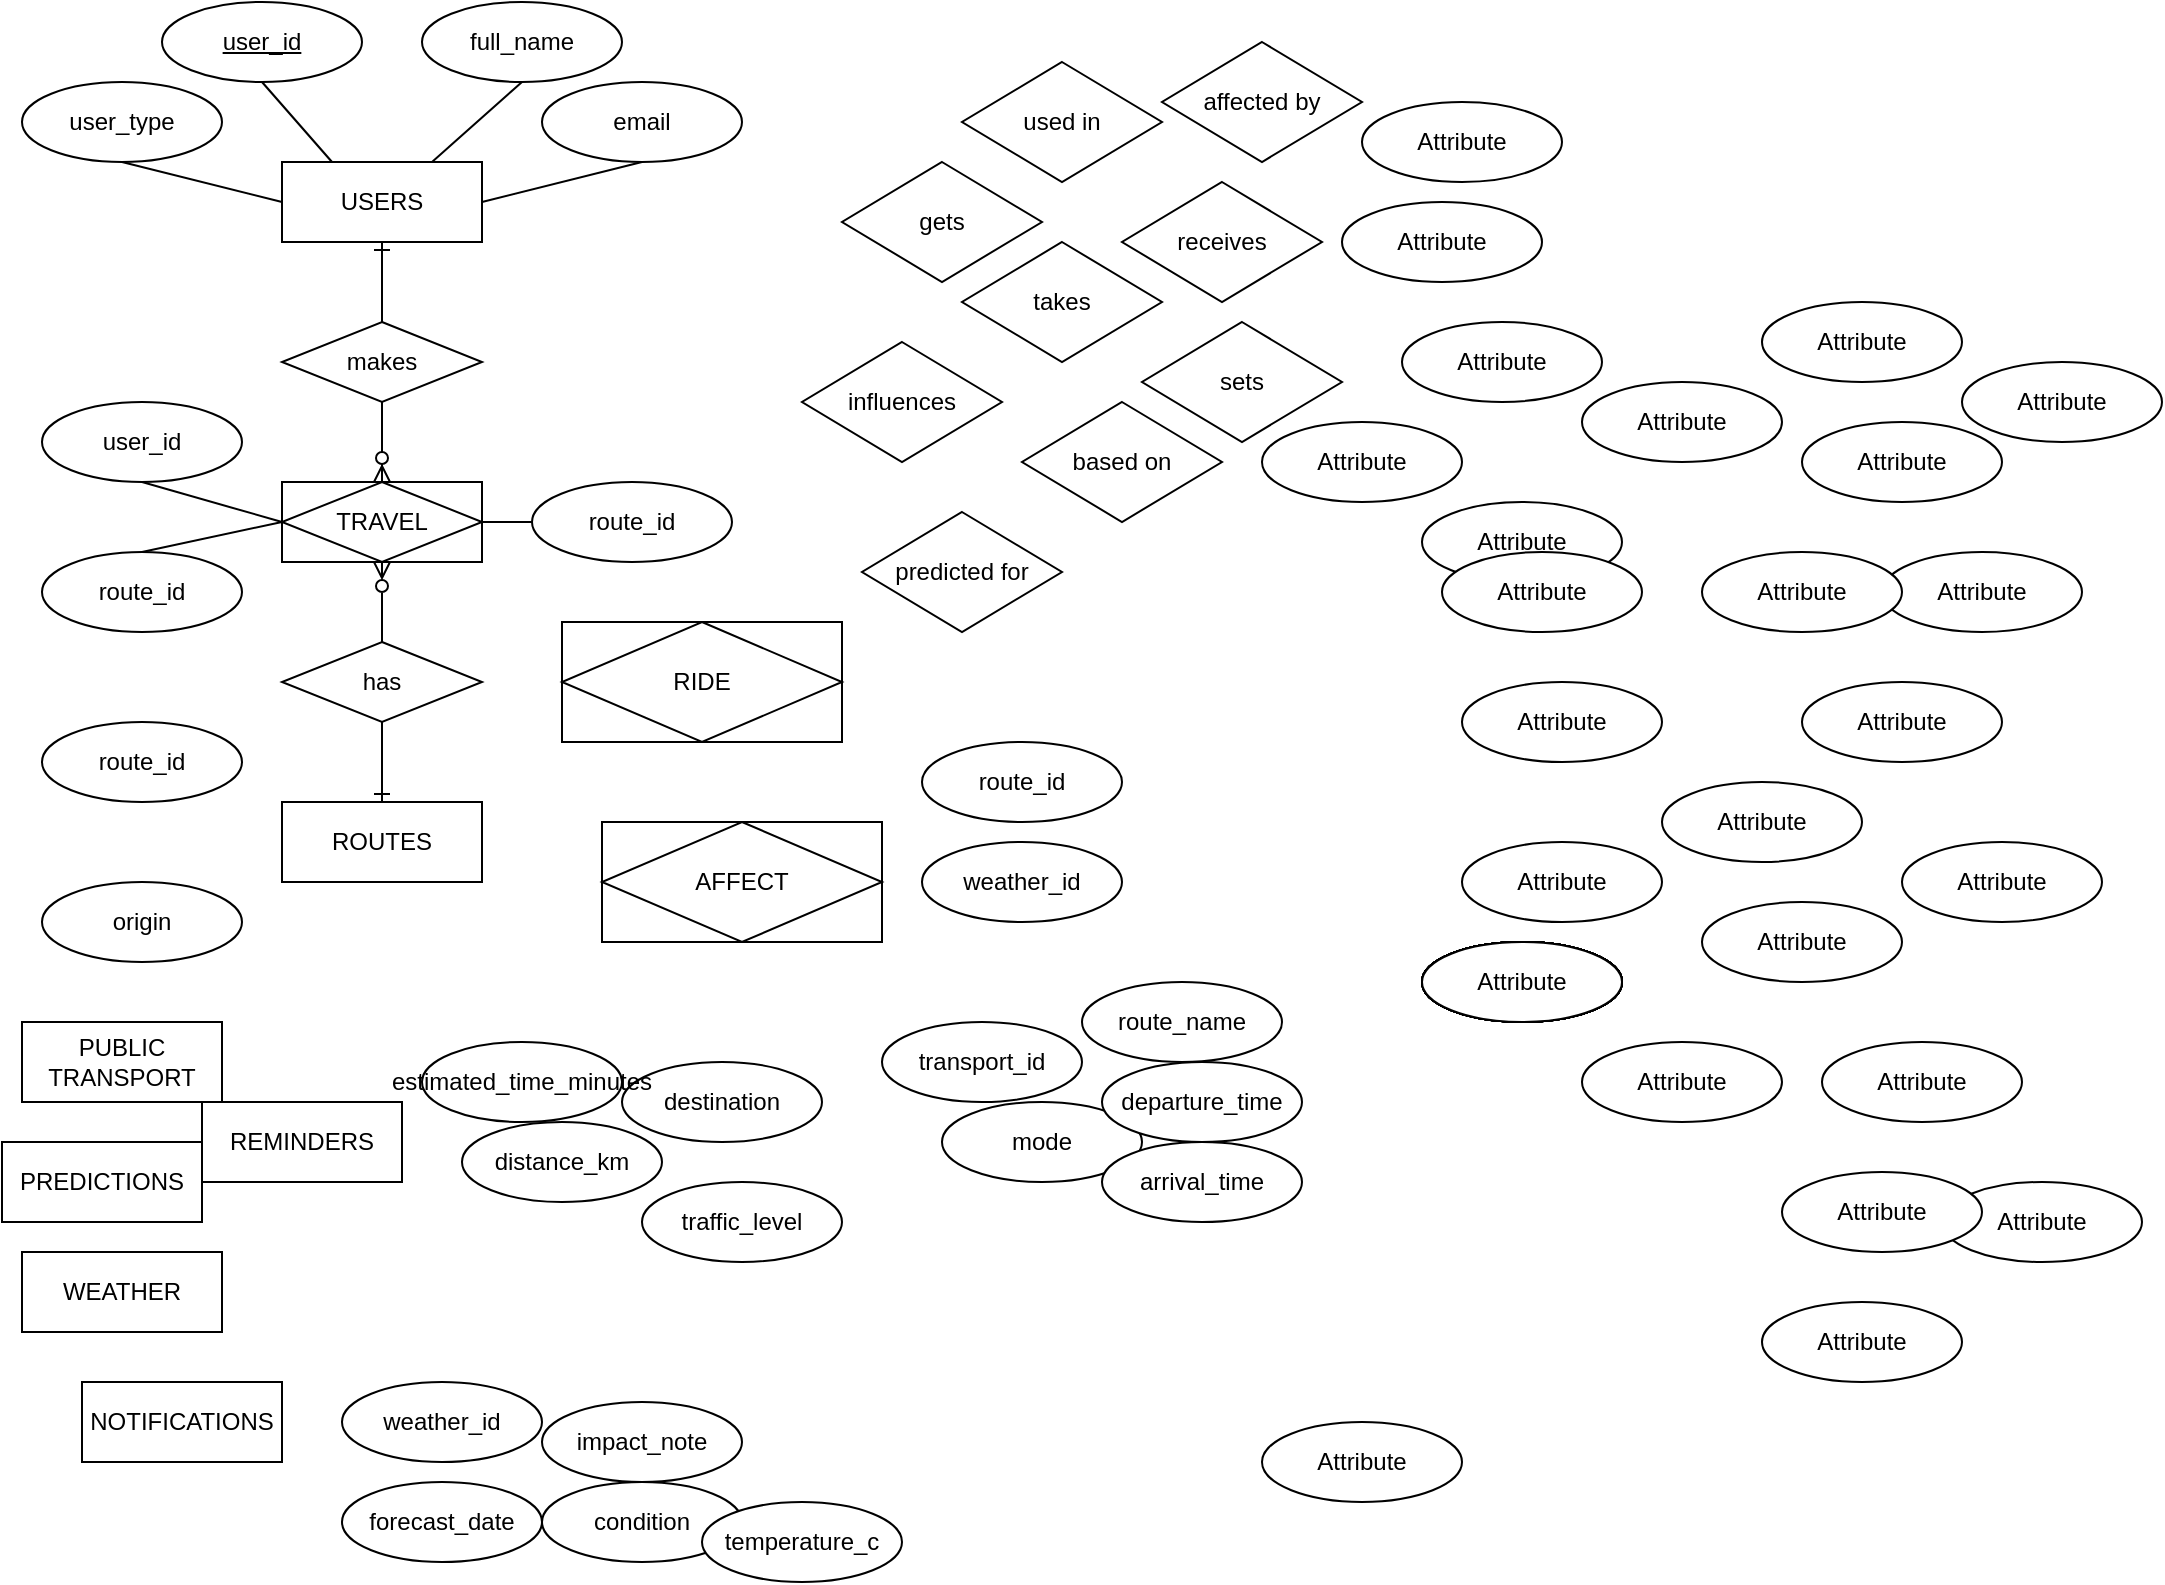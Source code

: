 <mxfile version="28.2.4">
  <diagram name="Page-1" id="dXq6WlskRH7AbOD8Zjuj">
    <mxGraphModel dx="1020" dy="1863" grid="1" gridSize="10" guides="1" tooltips="1" connect="1" arrows="1" fold="1" page="1" pageScale="1" pageWidth="1400" pageHeight="850" math="0" shadow="0">
      <root>
        <mxCell id="0" />
        <mxCell id="1" parent="0" />
        <mxCell id="9KrbEgGgeNroT946GBX5-1" value="TRAVEL" style="shape=associativeEntity;whiteSpace=wrap;html=1;align=center;" parent="1" vertex="1">
          <mxGeometry x="170" y="280" width="100" height="40" as="geometry" />
        </mxCell>
        <mxCell id="9KrbEgGgeNroT946GBX5-2" value="USERS" style="whiteSpace=wrap;html=1;align=center;" parent="1" vertex="1">
          <mxGeometry x="170" y="120" width="100" height="40" as="geometry" />
        </mxCell>
        <mxCell id="9KrbEgGgeNroT946GBX5-3" value="ROUTES" style="whiteSpace=wrap;html=1;align=center;" parent="1" vertex="1">
          <mxGeometry x="170" y="440" width="100" height="40" as="geometry" />
        </mxCell>
        <mxCell id="9KrbEgGgeNroT946GBX5-4" value="WEATHER" style="whiteSpace=wrap;html=1;align=center;" parent="1" vertex="1">
          <mxGeometry x="40" y="665" width="100" height="40" as="geometry" />
        </mxCell>
        <mxCell id="9KrbEgGgeNroT946GBX5-5" value="PUBLIC TRANSPORT" style="whiteSpace=wrap;html=1;align=center;" parent="1" vertex="1">
          <mxGeometry x="40" y="550" width="100" height="40" as="geometry" />
        </mxCell>
        <mxCell id="9KrbEgGgeNroT946GBX5-6" value="PREDICTIONS" style="whiteSpace=wrap;html=1;align=center;" parent="1" vertex="1">
          <mxGeometry x="30" y="610" width="100" height="40" as="geometry" />
        </mxCell>
        <mxCell id="9KrbEgGgeNroT946GBX5-7" value="REMINDERS" style="whiteSpace=wrap;html=1;align=center;" parent="1" vertex="1">
          <mxGeometry x="130" y="590" width="100" height="40" as="geometry" />
        </mxCell>
        <mxCell id="9KrbEgGgeNroT946GBX5-8" value="NOTIFICATIONS" style="whiteSpace=wrap;html=1;align=center;" parent="1" vertex="1">
          <mxGeometry x="70" y="730" width="100" height="40" as="geometry" />
        </mxCell>
        <mxCell id="9KrbEgGgeNroT946GBX5-9" value="makes" style="shape=rhombus;perimeter=rhombusPerimeter;whiteSpace=wrap;html=1;align=center;" parent="1" vertex="1">
          <mxGeometry x="170" y="200" width="100" height="40" as="geometry" />
        </mxCell>
        <mxCell id="9KrbEgGgeNroT946GBX5-10" value="has" style="shape=rhombus;perimeter=rhombusPerimeter;whiteSpace=wrap;html=1;align=center;" parent="1" vertex="1">
          <mxGeometry x="170" y="360" width="100" height="40" as="geometry" />
        </mxCell>
        <mxCell id="9KrbEgGgeNroT946GBX5-11" value="affected by" style="shape=rhombus;perimeter=rhombusPerimeter;whiteSpace=wrap;html=1;align=center;" parent="1" vertex="1">
          <mxGeometry x="610" y="60" width="100" height="60" as="geometry" />
        </mxCell>
        <mxCell id="9KrbEgGgeNroT946GBX5-12" value="influences" style="shape=rhombus;perimeter=rhombusPerimeter;whiteSpace=wrap;html=1;align=center;" parent="1" vertex="1">
          <mxGeometry x="430" y="210" width="100" height="60" as="geometry" />
        </mxCell>
        <mxCell id="9KrbEgGgeNroT946GBX5-13" value="takes" style="shape=rhombus;perimeter=rhombusPerimeter;whiteSpace=wrap;html=1;align=center;" parent="1" vertex="1">
          <mxGeometry x="510" y="160" width="100" height="60" as="geometry" />
        </mxCell>
        <mxCell id="9KrbEgGgeNroT946GBX5-14" value="used in" style="shape=rhombus;perimeter=rhombusPerimeter;whiteSpace=wrap;html=1;align=center;" parent="1" vertex="1">
          <mxGeometry x="510" y="70" width="100" height="60" as="geometry" />
        </mxCell>
        <mxCell id="9KrbEgGgeNroT946GBX5-15" value="receives" style="shape=rhombus;perimeter=rhombusPerimeter;whiteSpace=wrap;html=1;align=center;" parent="1" vertex="1">
          <mxGeometry x="590" y="130" width="100" height="60" as="geometry" />
        </mxCell>
        <mxCell id="9KrbEgGgeNroT946GBX5-16" value="predicted for" style="shape=rhombus;perimeter=rhombusPerimeter;whiteSpace=wrap;html=1;align=center;" parent="1" vertex="1">
          <mxGeometry x="460" y="295" width="100" height="60" as="geometry" />
        </mxCell>
        <mxCell id="9KrbEgGgeNroT946GBX5-17" value="based on" style="shape=rhombus;perimeter=rhombusPerimeter;whiteSpace=wrap;html=1;align=center;" parent="1" vertex="1">
          <mxGeometry x="540" y="240" width="100" height="60" as="geometry" />
        </mxCell>
        <mxCell id="9KrbEgGgeNroT946GBX5-18" value="sets" style="shape=rhombus;perimeter=rhombusPerimeter;whiteSpace=wrap;html=1;align=center;" parent="1" vertex="1">
          <mxGeometry x="600" y="200" width="100" height="60" as="geometry" />
        </mxCell>
        <mxCell id="9KrbEgGgeNroT946GBX5-19" value="gets" style="shape=rhombus;perimeter=rhombusPerimeter;whiteSpace=wrap;html=1;align=center;" parent="1" vertex="1">
          <mxGeometry x="450" y="120" width="100" height="60" as="geometry" />
        </mxCell>
        <mxCell id="9KrbEgGgeNroT946GBX5-20" value="AFFECT" style="shape=associativeEntity;whiteSpace=wrap;html=1;align=center;" parent="1" vertex="1">
          <mxGeometry x="330" y="450" width="140" height="60" as="geometry" />
        </mxCell>
        <mxCell id="9KrbEgGgeNroT946GBX5-21" value="RIDE" style="shape=associativeEntity;whiteSpace=wrap;html=1;align=center;" parent="1" vertex="1">
          <mxGeometry x="310" y="350" width="140" height="60" as="geometry" />
        </mxCell>
        <mxCell id="9KrbEgGgeNroT946GBX5-22" value="&lt;u&gt;user_id&lt;/u&gt;" style="ellipse;whiteSpace=wrap;html=1;align=center;" parent="1" vertex="1">
          <mxGeometry x="110" y="40" width="100" height="40" as="geometry" />
        </mxCell>
        <mxCell id="9KrbEgGgeNroT946GBX5-23" value="full_name" style="ellipse;whiteSpace=wrap;html=1;align=center;" parent="1" vertex="1">
          <mxGeometry x="240" y="40" width="100" height="40" as="geometry" />
        </mxCell>
        <mxCell id="9KrbEgGgeNroT946GBX5-24" value="email" style="ellipse;whiteSpace=wrap;html=1;align=center;" parent="1" vertex="1">
          <mxGeometry x="300" y="80" width="100" height="40" as="geometry" />
        </mxCell>
        <mxCell id="9KrbEgGgeNroT946GBX5-25" value="user_type" style="ellipse;whiteSpace=wrap;html=1;align=center;" parent="1" vertex="1">
          <mxGeometry x="40" y="80" width="100" height="40" as="geometry" />
        </mxCell>
        <mxCell id="9KrbEgGgeNroT946GBX5-26" value="" style="endArrow=none;html=1;rounded=0;exitX=0.5;exitY=1;exitDx=0;exitDy=0;entryX=0;entryY=0.5;entryDx=0;entryDy=0;" parent="1" source="9KrbEgGgeNroT946GBX5-25" target="9KrbEgGgeNroT946GBX5-2" edge="1">
          <mxGeometry relative="1" as="geometry">
            <mxPoint x="80" y="160" as="sourcePoint" />
            <mxPoint x="240" y="160" as="targetPoint" />
          </mxGeometry>
        </mxCell>
        <mxCell id="9KrbEgGgeNroT946GBX5-27" value="" style="endArrow=none;html=1;rounded=0;exitX=0.5;exitY=1;exitDx=0;exitDy=0;entryX=0.25;entryY=0;entryDx=0;entryDy=0;" parent="1" source="9KrbEgGgeNroT946GBX5-22" target="9KrbEgGgeNroT946GBX5-2" edge="1">
          <mxGeometry relative="1" as="geometry">
            <mxPoint x="192.5" y="80" as="sourcePoint" />
            <mxPoint x="267.5" y="100" as="targetPoint" />
          </mxGeometry>
        </mxCell>
        <mxCell id="9KrbEgGgeNroT946GBX5-28" value="" style="endArrow=none;html=1;rounded=0;exitX=0.5;exitY=1;exitDx=0;exitDy=0;entryX=0.75;entryY=0;entryDx=0;entryDy=0;" parent="1" source="9KrbEgGgeNroT946GBX5-23" target="9KrbEgGgeNroT946GBX5-2" edge="1">
          <mxGeometry relative="1" as="geometry">
            <mxPoint x="220" y="90" as="sourcePoint" />
            <mxPoint x="280" y="150" as="targetPoint" />
          </mxGeometry>
        </mxCell>
        <mxCell id="9KrbEgGgeNroT946GBX5-29" value="" style="endArrow=none;html=1;rounded=0;exitX=0.5;exitY=1;exitDx=0;exitDy=0;entryX=1;entryY=0.5;entryDx=0;entryDy=0;" parent="1" source="9KrbEgGgeNroT946GBX5-24" target="9KrbEgGgeNroT946GBX5-2" edge="1">
          <mxGeometry relative="1" as="geometry">
            <mxPoint x="290" y="100" as="sourcePoint" />
            <mxPoint x="325" y="160" as="targetPoint" />
          </mxGeometry>
        </mxCell>
        <mxCell id="9KrbEgGgeNroT946GBX5-30" value="" style="fontSize=12;html=1;endArrow=none;endFill=0;rounded=0;exitX=0.5;exitY=1;exitDx=0;exitDy=0;entryX=0.5;entryY=0;entryDx=0;entryDy=0;startArrow=ERone;startFill=0;" parent="1" source="9KrbEgGgeNroT946GBX5-2" target="9KrbEgGgeNroT946GBX5-9" edge="1">
          <mxGeometry width="100" height="100" relative="1" as="geometry">
            <mxPoint x="280" y="270" as="sourcePoint" />
            <mxPoint x="380" y="170" as="targetPoint" />
          </mxGeometry>
        </mxCell>
        <mxCell id="9KrbEgGgeNroT946GBX5-31" value="" style="fontSize=12;html=1;endArrow=none;endFill=0;rounded=0;exitX=0.5;exitY=1;exitDx=0;exitDy=0;startArrow=ERzeroToMany;startFill=0;entryX=0.5;entryY=0;entryDx=0;entryDy=0;" parent="1" source="9KrbEgGgeNroT946GBX5-1" target="9KrbEgGgeNroT946GBX5-10" edge="1">
          <mxGeometry width="100" height="100" relative="1" as="geometry">
            <mxPoint x="224.71" y="380" as="sourcePoint" />
            <mxPoint x="225" y="390" as="targetPoint" />
          </mxGeometry>
        </mxCell>
        <mxCell id="9KrbEgGgeNroT946GBX5-32" value="" style="fontSize=12;html=1;endArrow=ERone;endFill=0;rounded=0;exitX=0.5;exitY=1;exitDx=0;exitDy=0;startArrow=none;startFill=0;entryX=0.5;entryY=0;entryDx=0;entryDy=0;" parent="1" source="9KrbEgGgeNroT946GBX5-10" target="9KrbEgGgeNroT946GBX5-3" edge="1">
          <mxGeometry width="100" height="100" relative="1" as="geometry">
            <mxPoint x="294.77" y="435" as="sourcePoint" />
            <mxPoint x="294.77" y="485" as="targetPoint" />
          </mxGeometry>
        </mxCell>
        <mxCell id="9KrbEgGgeNroT946GBX5-33" value="" style="fontSize=12;html=1;endArrow=ERzeroToMany;endFill=1;rounded=0;exitX=0.5;exitY=1;exitDx=0;exitDy=0;entryX=0.5;entryY=0;entryDx=0;entryDy=0;startArrow=none;startFill=0;" parent="1" source="9KrbEgGgeNroT946GBX5-9" target="9KrbEgGgeNroT946GBX5-1" edge="1">
          <mxGeometry width="100" height="100" relative="1" as="geometry">
            <mxPoint x="400" y="200" as="sourcePoint" />
            <mxPoint x="405" y="360" as="targetPoint" />
          </mxGeometry>
        </mxCell>
        <mxCell id="9KrbEgGgeNroT946GBX5-34" value="user_id" style="ellipse;whiteSpace=wrap;html=1;align=center;" parent="1" vertex="1">
          <mxGeometry x="50" y="240" width="100" height="40" as="geometry" />
        </mxCell>
        <mxCell id="9KrbEgGgeNroT946GBX5-35" value="route_id" style="ellipse;whiteSpace=wrap;html=1;align=center;" parent="1" vertex="1">
          <mxGeometry x="50" y="315" width="100" height="40" as="geometry" />
        </mxCell>
        <mxCell id="9KrbEgGgeNroT946GBX5-36" value="route_id" style="ellipse;whiteSpace=wrap;html=1;align=center;" parent="1" vertex="1">
          <mxGeometry x="295" y="280" width="100" height="40" as="geometry" />
        </mxCell>
        <mxCell id="9KrbEgGgeNroT946GBX5-37" value="" style="endArrow=none;html=1;rounded=0;exitX=0.5;exitY=1;exitDx=0;exitDy=0;entryX=0;entryY=0.5;entryDx=0;entryDy=0;" parent="1" source="9KrbEgGgeNroT946GBX5-34" target="9KrbEgGgeNroT946GBX5-1" edge="1">
          <mxGeometry relative="1" as="geometry">
            <mxPoint x="90" y="280" as="sourcePoint" />
            <mxPoint x="170" y="300" as="targetPoint" />
          </mxGeometry>
        </mxCell>
        <mxCell id="9KrbEgGgeNroT946GBX5-38" value="" style="endArrow=none;html=1;rounded=0;exitX=0.5;exitY=0;exitDx=0;exitDy=0;entryX=0;entryY=0.5;entryDx=0;entryDy=0;" parent="1" source="9KrbEgGgeNroT946GBX5-35" target="9KrbEgGgeNroT946GBX5-1" edge="1">
          <mxGeometry relative="1" as="geometry">
            <mxPoint x="130" y="260" as="sourcePoint" />
            <mxPoint x="200" y="270" as="targetPoint" />
          </mxGeometry>
        </mxCell>
        <mxCell id="9KrbEgGgeNroT946GBX5-39" value="" style="endArrow=none;html=1;rounded=0;exitX=1;exitY=0.5;exitDx=0;exitDy=0;entryX=0;entryY=0.5;entryDx=0;entryDy=0;" parent="1" source="9KrbEgGgeNroT946GBX5-1" target="9KrbEgGgeNroT946GBX5-36" edge="1">
          <mxGeometry relative="1" as="geometry">
            <mxPoint x="300" y="320" as="sourcePoint" />
            <mxPoint x="370" y="310" as="targetPoint" />
          </mxGeometry>
        </mxCell>
        <mxCell id="9KrbEgGgeNroT946GBX5-40" value="route_id" style="ellipse;whiteSpace=wrap;html=1;align=center;" parent="1" vertex="1">
          <mxGeometry x="50" y="400" width="100" height="40" as="geometry" />
        </mxCell>
        <mxCell id="EZT8Fwv9AmYx2iff5m9D-2" value="Attribute" style="ellipse;whiteSpace=wrap;html=1;align=center;" vertex="1" parent="1">
          <mxGeometry x="700" y="140" width="100" height="40" as="geometry" />
        </mxCell>
        <mxCell id="EZT8Fwv9AmYx2iff5m9D-3" value="Attribute" style="ellipse;whiteSpace=wrap;html=1;align=center;" vertex="1" parent="1">
          <mxGeometry x="710" y="90" width="100" height="40" as="geometry" />
        </mxCell>
        <mxCell id="EZT8Fwv9AmYx2iff5m9D-4" value="weather_id" style="ellipse;whiteSpace=wrap;html=1;align=center;" vertex="1" parent="1">
          <mxGeometry x="490" y="460" width="100" height="40" as="geometry" />
        </mxCell>
        <mxCell id="EZT8Fwv9AmYx2iff5m9D-5" value="Attribute" style="ellipse;whiteSpace=wrap;html=1;align=center;" vertex="1" parent="1">
          <mxGeometry x="660" y="250" width="100" height="40" as="geometry" />
        </mxCell>
        <mxCell id="EZT8Fwv9AmYx2iff5m9D-6" value="traffic_level" style="ellipse;whiteSpace=wrap;html=1;align=center;" vertex="1" parent="1">
          <mxGeometry x="350" y="630" width="100" height="40" as="geometry" />
        </mxCell>
        <mxCell id="EZT8Fwv9AmYx2iff5m9D-7" value="weather_id" style="ellipse;whiteSpace=wrap;html=1;align=center;" vertex="1" parent="1">
          <mxGeometry x="200" y="730" width="100" height="40" as="geometry" />
        </mxCell>
        <mxCell id="EZT8Fwv9AmYx2iff5m9D-8" value="route_id" style="ellipse;whiteSpace=wrap;html=1;align=center;" vertex="1" parent="1">
          <mxGeometry x="490" y="410" width="100" height="40" as="geometry" />
        </mxCell>
        <mxCell id="EZT8Fwv9AmYx2iff5m9D-9" value="distance_km" style="ellipse;whiteSpace=wrap;html=1;align=center;" vertex="1" parent="1">
          <mxGeometry x="260" y="600" width="100" height="40" as="geometry" />
        </mxCell>
        <mxCell id="EZT8Fwv9AmYx2iff5m9D-10" value="condition" style="ellipse;whiteSpace=wrap;html=1;align=center;" vertex="1" parent="1">
          <mxGeometry x="300" y="780" width="100" height="40" as="geometry" />
        </mxCell>
        <mxCell id="EZT8Fwv9AmYx2iff5m9D-11" value="origin" style="ellipse;whiteSpace=wrap;html=1;align=center;" vertex="1" parent="1">
          <mxGeometry x="50" y="480" width="100" height="40" as="geometry" />
        </mxCell>
        <mxCell id="EZT8Fwv9AmYx2iff5m9D-12" value="forecast_date" style="ellipse;whiteSpace=wrap;html=1;align=center;" vertex="1" parent="1">
          <mxGeometry x="200" y="780" width="100" height="40" as="geometry" />
        </mxCell>
        <mxCell id="EZT8Fwv9AmYx2iff5m9D-13" value="temperature_c" style="ellipse;whiteSpace=wrap;html=1;align=center;" vertex="1" parent="1">
          <mxGeometry x="380" y="790" width="100" height="40" as="geometry" />
        </mxCell>
        <mxCell id="EZT8Fwv9AmYx2iff5m9D-14" value="destination" style="ellipse;whiteSpace=wrap;html=1;align=center;" vertex="1" parent="1">
          <mxGeometry x="340" y="570" width="100" height="40" as="geometry" />
        </mxCell>
        <mxCell id="EZT8Fwv9AmYx2iff5m9D-15" value="estimated_time_minutes" style="ellipse;whiteSpace=wrap;html=1;align=center;" vertex="1" parent="1">
          <mxGeometry x="240" y="560" width="100" height="40" as="geometry" />
        </mxCell>
        <mxCell id="EZT8Fwv9AmYx2iff5m9D-16" value="Attribute" style="ellipse;whiteSpace=wrap;html=1;align=center;" vertex="1" parent="1">
          <mxGeometry x="740" y="510" width="100" height="40" as="geometry" />
        </mxCell>
        <mxCell id="EZT8Fwv9AmYx2iff5m9D-17" value="Attribute" style="ellipse;whiteSpace=wrap;html=1;align=center;" vertex="1" parent="1">
          <mxGeometry x="740" y="510" width="100" height="40" as="geometry" />
        </mxCell>
        <mxCell id="EZT8Fwv9AmYx2iff5m9D-18" value="Attribute" style="ellipse;whiteSpace=wrap;html=1;align=center;" vertex="1" parent="1">
          <mxGeometry x="740" y="510" width="100" height="40" as="geometry" />
        </mxCell>
        <mxCell id="EZT8Fwv9AmYx2iff5m9D-19" value="Attribute" style="ellipse;whiteSpace=wrap;html=1;align=center;" vertex="1" parent="1">
          <mxGeometry x="740" y="510" width="100" height="40" as="geometry" />
        </mxCell>
        <mxCell id="EZT8Fwv9AmYx2iff5m9D-20" value="Attribute" style="ellipse;whiteSpace=wrap;html=1;align=center;" vertex="1" parent="1">
          <mxGeometry x="740" y="510" width="100" height="40" as="geometry" />
        </mxCell>
        <mxCell id="EZT8Fwv9AmYx2iff5m9D-21" value="Attribute" style="ellipse;whiteSpace=wrap;html=1;align=center;" vertex="1" parent="1">
          <mxGeometry x="740" y="510" width="100" height="40" as="geometry" />
        </mxCell>
        <mxCell id="EZT8Fwv9AmYx2iff5m9D-22" value="Attribute" style="ellipse;whiteSpace=wrap;html=1;align=center;" vertex="1" parent="1">
          <mxGeometry x="740" y="510" width="100" height="40" as="geometry" />
        </mxCell>
        <mxCell id="EZT8Fwv9AmYx2iff5m9D-23" value="Attribute" style="ellipse;whiteSpace=wrap;html=1;align=center;" vertex="1" parent="1">
          <mxGeometry x="740" y="510" width="100" height="40" as="geometry" />
        </mxCell>
        <mxCell id="EZT8Fwv9AmYx2iff5m9D-24" value="Attribute" style="ellipse;whiteSpace=wrap;html=1;align=center;" vertex="1" parent="1">
          <mxGeometry x="740" y="510" width="100" height="40" as="geometry" />
        </mxCell>
        <mxCell id="EZT8Fwv9AmYx2iff5m9D-25" value="Attribute" style="ellipse;whiteSpace=wrap;html=1;align=center;" vertex="1" parent="1">
          <mxGeometry x="740" y="510" width="100" height="40" as="geometry" />
        </mxCell>
        <mxCell id="EZT8Fwv9AmYx2iff5m9D-26" value="Attribute" style="ellipse;whiteSpace=wrap;html=1;align=center;" vertex="1" parent="1">
          <mxGeometry x="740" y="510" width="100" height="40" as="geometry" />
        </mxCell>
        <mxCell id="EZT8Fwv9AmYx2iff5m9D-27" value="Attribute" style="ellipse;whiteSpace=wrap;html=1;align=center;" vertex="1" parent="1">
          <mxGeometry x="740" y="510" width="100" height="40" as="geometry" />
        </mxCell>
        <mxCell id="EZT8Fwv9AmYx2iff5m9D-28" value="Attribute" style="ellipse;whiteSpace=wrap;html=1;align=center;" vertex="1" parent="1">
          <mxGeometry x="740" y="510" width="100" height="40" as="geometry" />
        </mxCell>
        <mxCell id="EZT8Fwv9AmYx2iff5m9D-29" value="Attribute" style="ellipse;whiteSpace=wrap;html=1;align=center;" vertex="1" parent="1">
          <mxGeometry x="740" y="510" width="100" height="40" as="geometry" />
        </mxCell>
        <mxCell id="EZT8Fwv9AmYx2iff5m9D-30" value="Attribute" style="ellipse;whiteSpace=wrap;html=1;align=center;" vertex="1" parent="1">
          <mxGeometry x="740" y="510" width="100" height="40" as="geometry" />
        </mxCell>
        <mxCell id="EZT8Fwv9AmYx2iff5m9D-31" value="Attribute" style="ellipse;whiteSpace=wrap;html=1;align=center;" vertex="1" parent="1">
          <mxGeometry x="1010" y="220" width="100" height="40" as="geometry" />
        </mxCell>
        <mxCell id="EZT8Fwv9AmYx2iff5m9D-32" value="Attribute" style="ellipse;whiteSpace=wrap;html=1;align=center;" vertex="1" parent="1">
          <mxGeometry x="1000" y="630" width="100" height="40" as="geometry" />
        </mxCell>
        <mxCell id="EZT8Fwv9AmYx2iff5m9D-33" value="Attribute" style="ellipse;whiteSpace=wrap;html=1;align=center;" vertex="1" parent="1">
          <mxGeometry x="910" y="190" width="100" height="40" as="geometry" />
        </mxCell>
        <mxCell id="EZT8Fwv9AmYx2iff5m9D-34" value="Attribute" style="ellipse;whiteSpace=wrap;html=1;align=center;" vertex="1" parent="1">
          <mxGeometry x="730" y="200" width="100" height="40" as="geometry" />
        </mxCell>
        <mxCell id="EZT8Fwv9AmYx2iff5m9D-35" value="Attribute" style="ellipse;whiteSpace=wrap;html=1;align=center;" vertex="1" parent="1">
          <mxGeometry x="930" y="250" width="100" height="40" as="geometry" />
        </mxCell>
        <mxCell id="EZT8Fwv9AmYx2iff5m9D-36" value="Attribute" style="ellipse;whiteSpace=wrap;html=1;align=center;" vertex="1" parent="1">
          <mxGeometry x="970" y="315" width="100" height="40" as="geometry" />
        </mxCell>
        <mxCell id="EZT8Fwv9AmYx2iff5m9D-37" value="Attribute" style="ellipse;whiteSpace=wrap;html=1;align=center;" vertex="1" parent="1">
          <mxGeometry x="820" y="230" width="100" height="40" as="geometry" />
        </mxCell>
        <mxCell id="EZT8Fwv9AmYx2iff5m9D-38" value="Attribute" style="ellipse;whiteSpace=wrap;html=1;align=center;" vertex="1" parent="1">
          <mxGeometry x="930" y="380" width="100" height="40" as="geometry" />
        </mxCell>
        <mxCell id="EZT8Fwv9AmYx2iff5m9D-39" value="Attribute" style="ellipse;whiteSpace=wrap;html=1;align=center;" vertex="1" parent="1">
          <mxGeometry x="920" y="625" width="100" height="40" as="geometry" />
        </mxCell>
        <mxCell id="EZT8Fwv9AmYx2iff5m9D-40" value="Attribute" style="ellipse;whiteSpace=wrap;html=1;align=center;" vertex="1" parent="1">
          <mxGeometry x="910" y="690" width="100" height="40" as="geometry" />
        </mxCell>
        <mxCell id="EZT8Fwv9AmYx2iff5m9D-41" value="Attribute" style="ellipse;whiteSpace=wrap;html=1;align=center;" vertex="1" parent="1">
          <mxGeometry x="760" y="460" width="100" height="40" as="geometry" />
        </mxCell>
        <mxCell id="EZT8Fwv9AmYx2iff5m9D-42" value="Attribute" style="ellipse;whiteSpace=wrap;html=1;align=center;" vertex="1" parent="1">
          <mxGeometry x="880" y="315" width="100" height="40" as="geometry" />
        </mxCell>
        <mxCell id="EZT8Fwv9AmYx2iff5m9D-43" value="Attribute" style="ellipse;whiteSpace=wrap;html=1;align=center;" vertex="1" parent="1">
          <mxGeometry x="660" y="750" width="100" height="40" as="geometry" />
        </mxCell>
        <mxCell id="EZT8Fwv9AmYx2iff5m9D-44" value="Attribute" style="ellipse;whiteSpace=wrap;html=1;align=center;" vertex="1" parent="1">
          <mxGeometry x="880" y="490" width="100" height="40" as="geometry" />
        </mxCell>
        <mxCell id="EZT8Fwv9AmYx2iff5m9D-45" value="Attribute" style="ellipse;whiteSpace=wrap;html=1;align=center;" vertex="1" parent="1">
          <mxGeometry x="740" y="290" width="100" height="40" as="geometry" />
        </mxCell>
        <mxCell id="EZT8Fwv9AmYx2iff5m9D-46" value="Attribute" style="ellipse;whiteSpace=wrap;html=1;align=center;" vertex="1" parent="1">
          <mxGeometry x="860" y="430" width="100" height="40" as="geometry" />
        </mxCell>
        <mxCell id="EZT8Fwv9AmYx2iff5m9D-47" value="transport_id" style="ellipse;whiteSpace=wrap;html=1;align=center;rotation=0;" vertex="1" parent="1">
          <mxGeometry x="470" y="550" width="100" height="40" as="geometry" />
        </mxCell>
        <mxCell id="EZT8Fwv9AmYx2iff5m9D-48" value="Attribute" style="ellipse;whiteSpace=wrap;html=1;align=center;" vertex="1" parent="1">
          <mxGeometry x="820" y="560" width="100" height="40" as="geometry" />
        </mxCell>
        <mxCell id="EZT8Fwv9AmYx2iff5m9D-49" value="Attribute" style="ellipse;whiteSpace=wrap;html=1;align=center;" vertex="1" parent="1">
          <mxGeometry x="980" y="460" width="100" height="40" as="geometry" />
        </mxCell>
        <mxCell id="EZT8Fwv9AmYx2iff5m9D-50" value="route_name" style="ellipse;whiteSpace=wrap;html=1;align=center;" vertex="1" parent="1">
          <mxGeometry x="570" y="530" width="100" height="40" as="geometry" />
        </mxCell>
        <mxCell id="EZT8Fwv9AmYx2iff5m9D-51" value="impact_note" style="ellipse;whiteSpace=wrap;html=1;align=center;" vertex="1" parent="1">
          <mxGeometry x="300" y="740" width="100" height="40" as="geometry" />
        </mxCell>
        <mxCell id="EZT8Fwv9AmYx2iff5m9D-52" value="Attribute" style="ellipse;whiteSpace=wrap;html=1;align=center;" vertex="1" parent="1">
          <mxGeometry x="940" y="560" width="100" height="40" as="geometry" />
        </mxCell>
        <mxCell id="EZT8Fwv9AmYx2iff5m9D-53" value="Attribute" style="ellipse;whiteSpace=wrap;html=1;align=center;" vertex="1" parent="1">
          <mxGeometry x="760" y="380" width="100" height="40" as="geometry" />
        </mxCell>
        <mxCell id="EZT8Fwv9AmYx2iff5m9D-54" value="Attribute" style="ellipse;whiteSpace=wrap;html=1;align=center;" vertex="1" parent="1">
          <mxGeometry x="750" y="315" width="100" height="40" as="geometry" />
        </mxCell>
        <mxCell id="EZT8Fwv9AmYx2iff5m9D-55" value="mode" style="ellipse;whiteSpace=wrap;html=1;align=center;" vertex="1" parent="1">
          <mxGeometry x="500" y="590" width="100" height="40" as="geometry" />
        </mxCell>
        <mxCell id="EZT8Fwv9AmYx2iff5m9D-56" value="departure_time" style="ellipse;whiteSpace=wrap;html=1;align=center;" vertex="1" parent="1">
          <mxGeometry x="580" y="570" width="100" height="40" as="geometry" />
        </mxCell>
        <mxCell id="EZT8Fwv9AmYx2iff5m9D-57" value="arrival_time" style="ellipse;whiteSpace=wrap;html=1;align=center;" vertex="1" parent="1">
          <mxGeometry x="580" y="610" width="100" height="40" as="geometry" />
        </mxCell>
      </root>
    </mxGraphModel>
  </diagram>
</mxfile>
